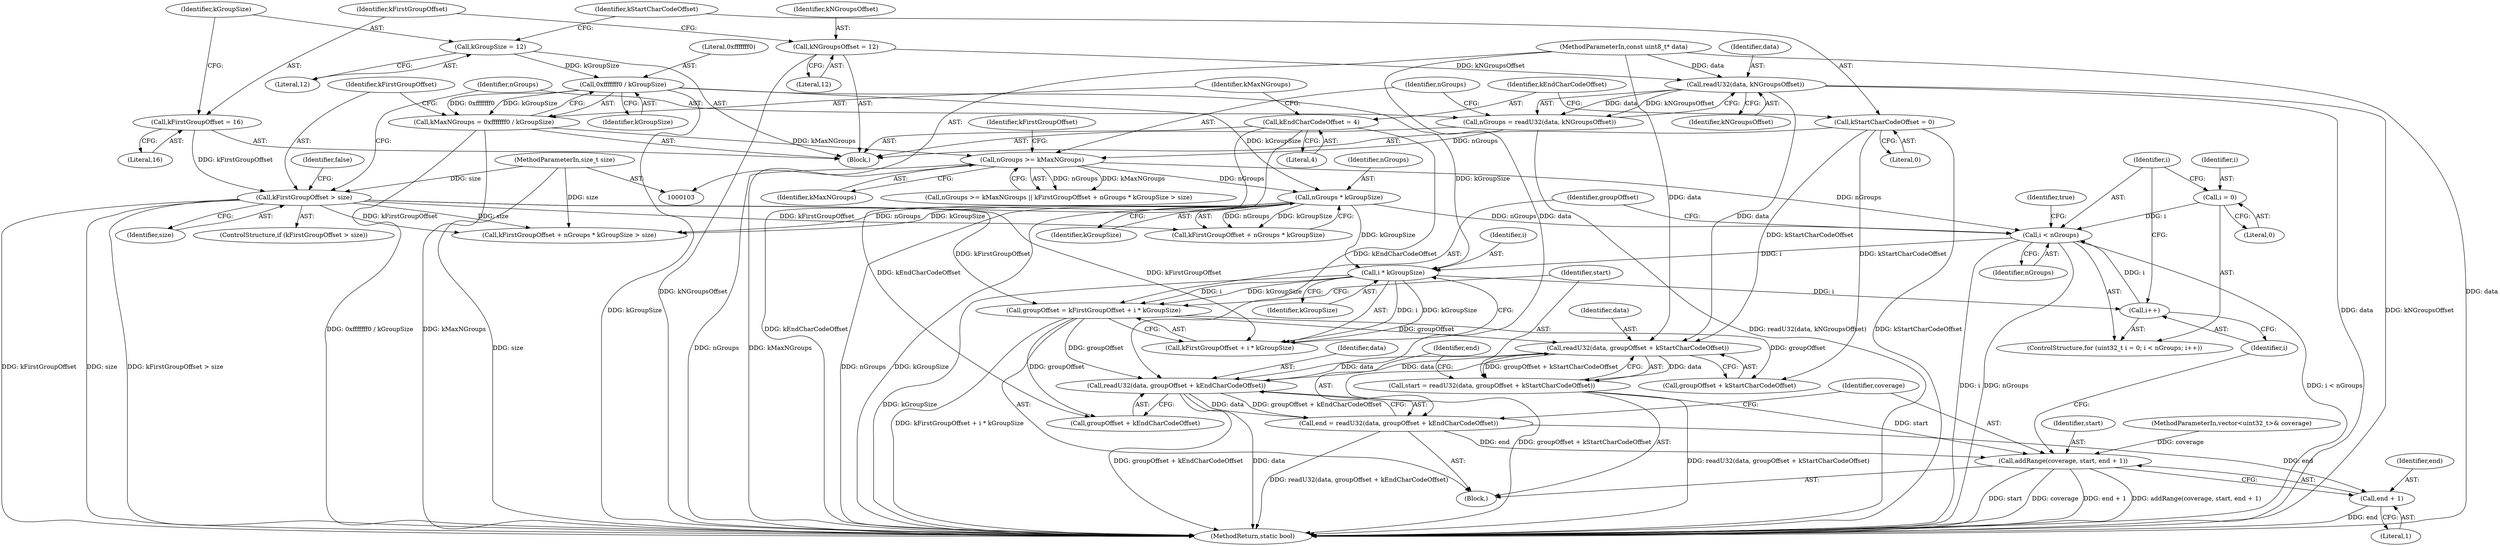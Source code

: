 digraph "0_Android_ed4c8d79153baab7f26562afb8930652dfbf853b@API" {
"1000184" [label="(Call,readU32(data, groupOffset + kStartCharCodeOffset))"];
"1000192" [label="(Call,readU32(data, groupOffset + kEndCharCodeOffset))"];
"1000184" [label="(Call,readU32(data, groupOffset + kStartCharCodeOffset))"];
"1000144" [label="(Call,readU32(data, kNGroupsOffset))"];
"1000105" [label="(MethodParameterIn,const uint8_t* data)"];
"1000109" [label="(Call,kNGroupsOffset = 12)"];
"1000174" [label="(Call,groupOffset = kFirstGroupOffset + i * kGroupSize)"];
"1000135" [label="(Call,kFirstGroupOffset > size)"];
"1000113" [label="(Call,kFirstGroupOffset = 16)"];
"1000106" [label="(MethodParameterIn,size_t size)"];
"1000178" [label="(Call,i * kGroupSize)"];
"1000167" [label="(Call,i < nGroups)"];
"1000170" [label="(Call,i++)"];
"1000164" [label="(Call,i = 0)"];
"1000149" [label="(Call,nGroups >= kMaxNGroups)"];
"1000142" [label="(Call,nGroups = readU32(data, kNGroupsOffset))"];
"1000129" [label="(Call,kMaxNGroups = 0xfffffff0 / kGroupSize)"];
"1000131" [label="(Call,0xfffffff0 / kGroupSize)"];
"1000117" [label="(Call,kGroupSize = 12)"];
"1000155" [label="(Call,nGroups * kGroupSize)"];
"1000121" [label="(Call,kStartCharCodeOffset = 0)"];
"1000125" [label="(Call,kEndCharCodeOffset = 4)"];
"1000182" [label="(Call,start = readU32(data, groupOffset + kStartCharCodeOffset))"];
"1000197" [label="(Call,addRange(coverage, start, end + 1))"];
"1000190" [label="(Call,end = readU32(data, groupOffset + kEndCharCodeOffset))"];
"1000200" [label="(Call,end + 1)"];
"1000136" [label="(Identifier,kFirstGroupOffset)"];
"1000109" [label="(Call,kNGroupsOffset = 12)"];
"1000183" [label="(Identifier,start)"];
"1000155" [label="(Call,nGroups * kGroupSize)"];
"1000201" [label="(Identifier,end)"];
"1000169" [label="(Identifier,nGroups)"];
"1000174" [label="(Call,groupOffset = kFirstGroupOffset + i * kGroupSize)"];
"1000193" [label="(Identifier,data)"];
"1000186" [label="(Call,groupOffset + kStartCharCodeOffset)"];
"1000142" [label="(Call,nGroups = readU32(data, kNGroupsOffset))"];
"1000197" [label="(Call,addRange(coverage, start, end + 1))"];
"1000176" [label="(Call,kFirstGroupOffset + i * kGroupSize)"];
"1000167" [label="(Call,i < nGroups)"];
"1000205" [label="(MethodReturn,static bool)"];
"1000190" [label="(Call,end = readU32(data, groupOffset + kEndCharCodeOffset))"];
"1000178" [label="(Call,i * kGroupSize)"];
"1000127" [label="(Literal,4)"];
"1000191" [label="(Identifier,end)"];
"1000123" [label="(Literal,0)"];
"1000105" [label="(MethodParameterIn,const uint8_t* data)"];
"1000145" [label="(Identifier,data)"];
"1000134" [label="(ControlStructure,if (kFirstGroupOffset > size))"];
"1000130" [label="(Identifier,kMaxNGroups)"];
"1000157" [label="(Identifier,kGroupSize)"];
"1000202" [label="(Literal,1)"];
"1000137" [label="(Identifier,size)"];
"1000111" [label="(Literal,12)"];
"1000180" [label="(Identifier,kGroupSize)"];
"1000149" [label="(Call,nGroups >= kMaxNGroups)"];
"1000151" [label="(Identifier,kMaxNGroups)"];
"1000126" [label="(Identifier,kEndCharCodeOffset)"];
"1000192" [label="(Call,readU32(data, groupOffset + kEndCharCodeOffset))"];
"1000175" [label="(Identifier,groupOffset)"];
"1000204" [label="(Identifier,true)"];
"1000164" [label="(Call,i = 0)"];
"1000148" [label="(Call,nGroups >= kMaxNGroups || kFirstGroupOffset + nGroups * kGroupSize > size)"];
"1000143" [label="(Identifier,nGroups)"];
"1000162" [label="(ControlStructure,for (uint32_t i = 0; i < nGroups; i++))"];
"1000133" [label="(Identifier,kGroupSize)"];
"1000194" [label="(Call,groupOffset + kEndCharCodeOffset)"];
"1000185" [label="(Identifier,data)"];
"1000172" [label="(Block,)"];
"1000131" [label="(Call,0xfffffff0 / kGroupSize)"];
"1000125" [label="(Call,kEndCharCodeOffset = 4)"];
"1000132" [label="(Literal,0xfffffff0)"];
"1000198" [label="(Identifier,coverage)"];
"1000184" [label="(Call,readU32(data, groupOffset + kStartCharCodeOffset))"];
"1000153" [label="(Call,kFirstGroupOffset + nGroups * kGroupSize)"];
"1000166" [label="(Literal,0)"];
"1000129" [label="(Call,kMaxNGroups = 0xfffffff0 / kGroupSize)"];
"1000106" [label="(MethodParameterIn,size_t size)"];
"1000144" [label="(Call,readU32(data, kNGroupsOffset))"];
"1000135" [label="(Call,kFirstGroupOffset > size)"];
"1000150" [label="(Identifier,nGroups)"];
"1000200" [label="(Call,end + 1)"];
"1000179" [label="(Identifier,i)"];
"1000165" [label="(Identifier,i)"];
"1000146" [label="(Identifier,kNGroupsOffset)"];
"1000199" [label="(Identifier,start)"];
"1000170" [label="(Call,i++)"];
"1000119" [label="(Literal,12)"];
"1000107" [label="(Block,)"];
"1000110" [label="(Identifier,kNGroupsOffset)"];
"1000113" [label="(Call,kFirstGroupOffset = 16)"];
"1000115" [label="(Literal,16)"];
"1000117" [label="(Call,kGroupSize = 12)"];
"1000168" [label="(Identifier,i)"];
"1000104" [label="(MethodParameterIn,vector<uint32_t>& coverage)"];
"1000182" [label="(Call,start = readU32(data, groupOffset + kStartCharCodeOffset))"];
"1000122" [label="(Identifier,kStartCharCodeOffset)"];
"1000140" [label="(Identifier,false)"];
"1000156" [label="(Identifier,nGroups)"];
"1000171" [label="(Identifier,i)"];
"1000121" [label="(Call,kStartCharCodeOffset = 0)"];
"1000154" [label="(Identifier,kFirstGroupOffset)"];
"1000152" [label="(Call,kFirstGroupOffset + nGroups * kGroupSize > size)"];
"1000114" [label="(Identifier,kFirstGroupOffset)"];
"1000118" [label="(Identifier,kGroupSize)"];
"1000184" -> "1000182"  [label="AST: "];
"1000184" -> "1000186"  [label="CFG: "];
"1000185" -> "1000184"  [label="AST: "];
"1000186" -> "1000184"  [label="AST: "];
"1000182" -> "1000184"  [label="CFG: "];
"1000184" -> "1000205"  [label="DDG: groupOffset + kStartCharCodeOffset"];
"1000184" -> "1000182"  [label="DDG: data"];
"1000184" -> "1000182"  [label="DDG: groupOffset + kStartCharCodeOffset"];
"1000192" -> "1000184"  [label="DDG: data"];
"1000144" -> "1000184"  [label="DDG: data"];
"1000105" -> "1000184"  [label="DDG: data"];
"1000174" -> "1000184"  [label="DDG: groupOffset"];
"1000121" -> "1000184"  [label="DDG: kStartCharCodeOffset"];
"1000184" -> "1000192"  [label="DDG: data"];
"1000192" -> "1000190"  [label="AST: "];
"1000192" -> "1000194"  [label="CFG: "];
"1000193" -> "1000192"  [label="AST: "];
"1000194" -> "1000192"  [label="AST: "];
"1000190" -> "1000192"  [label="CFG: "];
"1000192" -> "1000205"  [label="DDG: groupOffset + kEndCharCodeOffset"];
"1000192" -> "1000205"  [label="DDG: data"];
"1000192" -> "1000190"  [label="DDG: data"];
"1000192" -> "1000190"  [label="DDG: groupOffset + kEndCharCodeOffset"];
"1000105" -> "1000192"  [label="DDG: data"];
"1000174" -> "1000192"  [label="DDG: groupOffset"];
"1000125" -> "1000192"  [label="DDG: kEndCharCodeOffset"];
"1000144" -> "1000142"  [label="AST: "];
"1000144" -> "1000146"  [label="CFG: "];
"1000145" -> "1000144"  [label="AST: "];
"1000146" -> "1000144"  [label="AST: "];
"1000142" -> "1000144"  [label="CFG: "];
"1000144" -> "1000205"  [label="DDG: data"];
"1000144" -> "1000205"  [label="DDG: kNGroupsOffset"];
"1000144" -> "1000142"  [label="DDG: data"];
"1000144" -> "1000142"  [label="DDG: kNGroupsOffset"];
"1000105" -> "1000144"  [label="DDG: data"];
"1000109" -> "1000144"  [label="DDG: kNGroupsOffset"];
"1000105" -> "1000103"  [label="AST: "];
"1000105" -> "1000205"  [label="DDG: data"];
"1000109" -> "1000107"  [label="AST: "];
"1000109" -> "1000111"  [label="CFG: "];
"1000110" -> "1000109"  [label="AST: "];
"1000111" -> "1000109"  [label="AST: "];
"1000114" -> "1000109"  [label="CFG: "];
"1000109" -> "1000205"  [label="DDG: kNGroupsOffset"];
"1000174" -> "1000172"  [label="AST: "];
"1000174" -> "1000176"  [label="CFG: "];
"1000175" -> "1000174"  [label="AST: "];
"1000176" -> "1000174"  [label="AST: "];
"1000183" -> "1000174"  [label="CFG: "];
"1000174" -> "1000205"  [label="DDG: kFirstGroupOffset + i * kGroupSize"];
"1000135" -> "1000174"  [label="DDG: kFirstGroupOffset"];
"1000178" -> "1000174"  [label="DDG: i"];
"1000178" -> "1000174"  [label="DDG: kGroupSize"];
"1000174" -> "1000186"  [label="DDG: groupOffset"];
"1000174" -> "1000194"  [label="DDG: groupOffset"];
"1000135" -> "1000134"  [label="AST: "];
"1000135" -> "1000137"  [label="CFG: "];
"1000136" -> "1000135"  [label="AST: "];
"1000137" -> "1000135"  [label="AST: "];
"1000140" -> "1000135"  [label="CFG: "];
"1000143" -> "1000135"  [label="CFG: "];
"1000135" -> "1000205"  [label="DDG: kFirstGroupOffset > size"];
"1000135" -> "1000205"  [label="DDG: kFirstGroupOffset"];
"1000135" -> "1000205"  [label="DDG: size"];
"1000113" -> "1000135"  [label="DDG: kFirstGroupOffset"];
"1000106" -> "1000135"  [label="DDG: size"];
"1000135" -> "1000152"  [label="DDG: kFirstGroupOffset"];
"1000135" -> "1000152"  [label="DDG: size"];
"1000135" -> "1000153"  [label="DDG: kFirstGroupOffset"];
"1000135" -> "1000176"  [label="DDG: kFirstGroupOffset"];
"1000113" -> "1000107"  [label="AST: "];
"1000113" -> "1000115"  [label="CFG: "];
"1000114" -> "1000113"  [label="AST: "];
"1000115" -> "1000113"  [label="AST: "];
"1000118" -> "1000113"  [label="CFG: "];
"1000106" -> "1000103"  [label="AST: "];
"1000106" -> "1000205"  [label="DDG: size"];
"1000106" -> "1000152"  [label="DDG: size"];
"1000178" -> "1000176"  [label="AST: "];
"1000178" -> "1000180"  [label="CFG: "];
"1000179" -> "1000178"  [label="AST: "];
"1000180" -> "1000178"  [label="AST: "];
"1000176" -> "1000178"  [label="CFG: "];
"1000178" -> "1000205"  [label="DDG: kGroupSize"];
"1000178" -> "1000170"  [label="DDG: i"];
"1000178" -> "1000176"  [label="DDG: i"];
"1000178" -> "1000176"  [label="DDG: kGroupSize"];
"1000167" -> "1000178"  [label="DDG: i"];
"1000155" -> "1000178"  [label="DDG: kGroupSize"];
"1000131" -> "1000178"  [label="DDG: kGroupSize"];
"1000167" -> "1000162"  [label="AST: "];
"1000167" -> "1000169"  [label="CFG: "];
"1000168" -> "1000167"  [label="AST: "];
"1000169" -> "1000167"  [label="AST: "];
"1000175" -> "1000167"  [label="CFG: "];
"1000204" -> "1000167"  [label="CFG: "];
"1000167" -> "1000205"  [label="DDG: i"];
"1000167" -> "1000205"  [label="DDG: nGroups"];
"1000167" -> "1000205"  [label="DDG: i < nGroups"];
"1000170" -> "1000167"  [label="DDG: i"];
"1000164" -> "1000167"  [label="DDG: i"];
"1000149" -> "1000167"  [label="DDG: nGroups"];
"1000155" -> "1000167"  [label="DDG: nGroups"];
"1000170" -> "1000162"  [label="AST: "];
"1000170" -> "1000171"  [label="CFG: "];
"1000171" -> "1000170"  [label="AST: "];
"1000168" -> "1000170"  [label="CFG: "];
"1000164" -> "1000162"  [label="AST: "];
"1000164" -> "1000166"  [label="CFG: "];
"1000165" -> "1000164"  [label="AST: "];
"1000166" -> "1000164"  [label="AST: "];
"1000168" -> "1000164"  [label="CFG: "];
"1000149" -> "1000148"  [label="AST: "];
"1000149" -> "1000151"  [label="CFG: "];
"1000150" -> "1000149"  [label="AST: "];
"1000151" -> "1000149"  [label="AST: "];
"1000154" -> "1000149"  [label="CFG: "];
"1000148" -> "1000149"  [label="CFG: "];
"1000149" -> "1000205"  [label="DDG: kMaxNGroups"];
"1000149" -> "1000205"  [label="DDG: nGroups"];
"1000149" -> "1000148"  [label="DDG: nGroups"];
"1000149" -> "1000148"  [label="DDG: kMaxNGroups"];
"1000142" -> "1000149"  [label="DDG: nGroups"];
"1000129" -> "1000149"  [label="DDG: kMaxNGroups"];
"1000149" -> "1000155"  [label="DDG: nGroups"];
"1000142" -> "1000107"  [label="AST: "];
"1000143" -> "1000142"  [label="AST: "];
"1000150" -> "1000142"  [label="CFG: "];
"1000142" -> "1000205"  [label="DDG: readU32(data, kNGroupsOffset)"];
"1000129" -> "1000107"  [label="AST: "];
"1000129" -> "1000131"  [label="CFG: "];
"1000130" -> "1000129"  [label="AST: "];
"1000131" -> "1000129"  [label="AST: "];
"1000136" -> "1000129"  [label="CFG: "];
"1000129" -> "1000205"  [label="DDG: kMaxNGroups"];
"1000129" -> "1000205"  [label="DDG: 0xfffffff0 / kGroupSize"];
"1000131" -> "1000129"  [label="DDG: 0xfffffff0"];
"1000131" -> "1000129"  [label="DDG: kGroupSize"];
"1000131" -> "1000133"  [label="CFG: "];
"1000132" -> "1000131"  [label="AST: "];
"1000133" -> "1000131"  [label="AST: "];
"1000131" -> "1000205"  [label="DDG: kGroupSize"];
"1000117" -> "1000131"  [label="DDG: kGroupSize"];
"1000131" -> "1000155"  [label="DDG: kGroupSize"];
"1000117" -> "1000107"  [label="AST: "];
"1000117" -> "1000119"  [label="CFG: "];
"1000118" -> "1000117"  [label="AST: "];
"1000119" -> "1000117"  [label="AST: "];
"1000122" -> "1000117"  [label="CFG: "];
"1000155" -> "1000153"  [label="AST: "];
"1000155" -> "1000157"  [label="CFG: "];
"1000156" -> "1000155"  [label="AST: "];
"1000157" -> "1000155"  [label="AST: "];
"1000153" -> "1000155"  [label="CFG: "];
"1000155" -> "1000205"  [label="DDG: nGroups"];
"1000155" -> "1000205"  [label="DDG: kGroupSize"];
"1000155" -> "1000152"  [label="DDG: nGroups"];
"1000155" -> "1000152"  [label="DDG: kGroupSize"];
"1000155" -> "1000153"  [label="DDG: nGroups"];
"1000155" -> "1000153"  [label="DDG: kGroupSize"];
"1000121" -> "1000107"  [label="AST: "];
"1000121" -> "1000123"  [label="CFG: "];
"1000122" -> "1000121"  [label="AST: "];
"1000123" -> "1000121"  [label="AST: "];
"1000126" -> "1000121"  [label="CFG: "];
"1000121" -> "1000205"  [label="DDG: kStartCharCodeOffset"];
"1000121" -> "1000186"  [label="DDG: kStartCharCodeOffset"];
"1000125" -> "1000107"  [label="AST: "];
"1000125" -> "1000127"  [label="CFG: "];
"1000126" -> "1000125"  [label="AST: "];
"1000127" -> "1000125"  [label="AST: "];
"1000130" -> "1000125"  [label="CFG: "];
"1000125" -> "1000205"  [label="DDG: kEndCharCodeOffset"];
"1000125" -> "1000194"  [label="DDG: kEndCharCodeOffset"];
"1000182" -> "1000172"  [label="AST: "];
"1000183" -> "1000182"  [label="AST: "];
"1000191" -> "1000182"  [label="CFG: "];
"1000182" -> "1000205"  [label="DDG: readU32(data, groupOffset + kStartCharCodeOffset)"];
"1000182" -> "1000197"  [label="DDG: start"];
"1000197" -> "1000172"  [label="AST: "];
"1000197" -> "1000200"  [label="CFG: "];
"1000198" -> "1000197"  [label="AST: "];
"1000199" -> "1000197"  [label="AST: "];
"1000200" -> "1000197"  [label="AST: "];
"1000171" -> "1000197"  [label="CFG: "];
"1000197" -> "1000205"  [label="DDG: end + 1"];
"1000197" -> "1000205"  [label="DDG: addRange(coverage, start, end + 1)"];
"1000197" -> "1000205"  [label="DDG: start"];
"1000197" -> "1000205"  [label="DDG: coverage"];
"1000104" -> "1000197"  [label="DDG: coverage"];
"1000190" -> "1000197"  [label="DDG: end"];
"1000190" -> "1000172"  [label="AST: "];
"1000191" -> "1000190"  [label="AST: "];
"1000198" -> "1000190"  [label="CFG: "];
"1000190" -> "1000205"  [label="DDG: readU32(data, groupOffset + kEndCharCodeOffset)"];
"1000190" -> "1000200"  [label="DDG: end"];
"1000200" -> "1000202"  [label="CFG: "];
"1000201" -> "1000200"  [label="AST: "];
"1000202" -> "1000200"  [label="AST: "];
"1000200" -> "1000205"  [label="DDG: end"];
}
